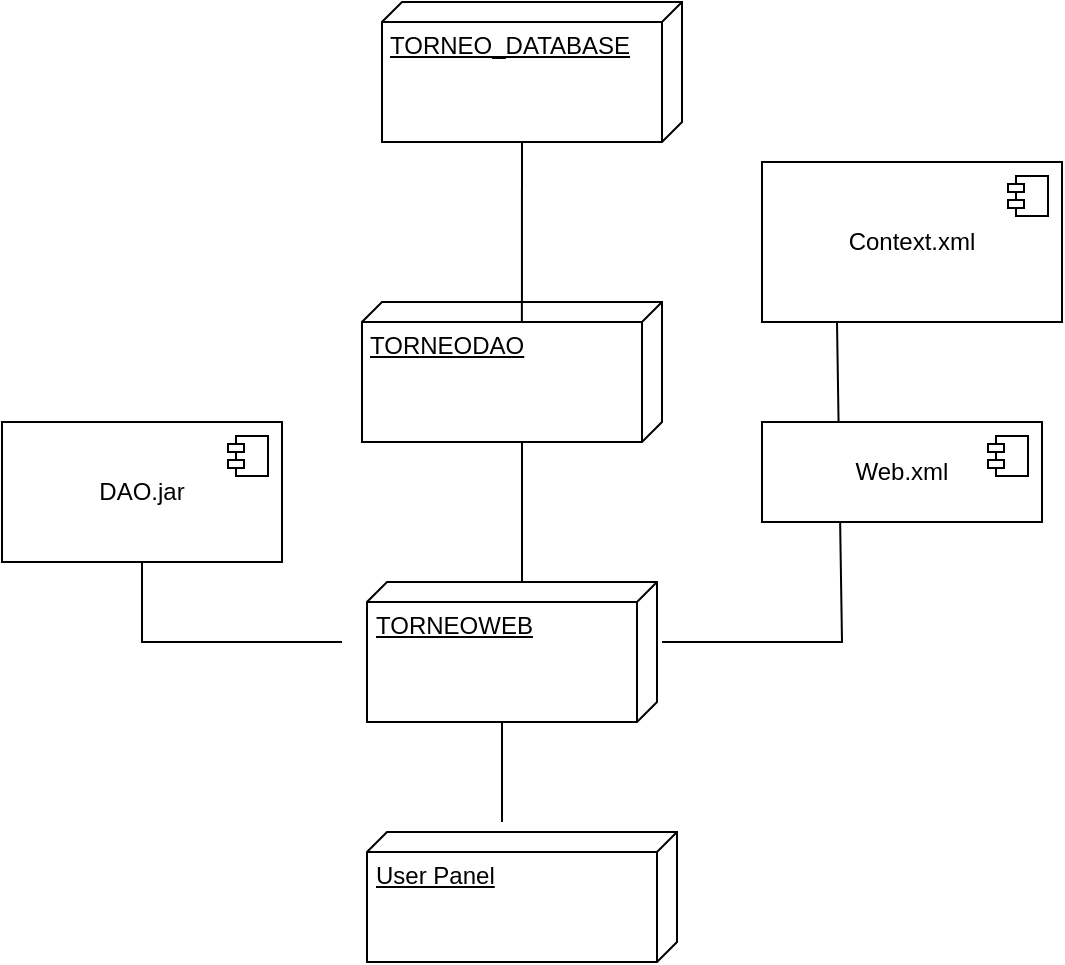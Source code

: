 <mxfile version="22.1.7" type="device" pages="2">
  <diagram name="Page-1" id="b5b7bab2-c9e2-2cf4-8b2a-24fd1a2a6d21">
    <mxGraphModel dx="1120" dy="438" grid="1" gridSize="10" guides="1" tooltips="1" connect="1" arrows="1" fold="1" page="1" pageScale="1" pageWidth="827" pageHeight="1169" background="none" math="0" shadow="0">
      <root>
        <mxCell id="0" />
        <mxCell id="1" parent="0" />
        <mxCell id="VTu_6owPPKENYw1O4ueS-3" value="TORNEO_DATABASE" style="verticalAlign=top;align=left;spacingTop=8;spacingLeft=2;spacingRight=12;shape=cube;size=10;direction=south;fontStyle=4;html=1;whiteSpace=wrap;" vertex="1" parent="1">
          <mxGeometry x="260" y="50" width="150" height="70" as="geometry" />
        </mxCell>
        <mxCell id="VTu_6owPPKENYw1O4ueS-4" value="TORNEODAO" style="verticalAlign=top;align=left;spacingTop=8;spacingLeft=2;spacingRight=12;shape=cube;size=10;direction=south;fontStyle=4;html=1;whiteSpace=wrap;" vertex="1" parent="1">
          <mxGeometry x="250" y="200" width="150" height="70" as="geometry" />
        </mxCell>
        <mxCell id="VTu_6owPPKENYw1O4ueS-5" value="DAO.jar" style="html=1;dropTarget=0;whiteSpace=wrap;" vertex="1" parent="1">
          <mxGeometry x="70" y="260" width="140" height="70" as="geometry" />
        </mxCell>
        <mxCell id="VTu_6owPPKENYw1O4ueS-6" value="" style="shape=module;jettyWidth=8;jettyHeight=4;" vertex="1" parent="VTu_6owPPKENYw1O4ueS-5">
          <mxGeometry x="1" width="20" height="20" relative="1" as="geometry">
            <mxPoint x="-27" y="7" as="offset" />
          </mxGeometry>
        </mxCell>
        <mxCell id="VTu_6owPPKENYw1O4ueS-7" value="TORNEOWEB" style="verticalAlign=top;align=left;spacingTop=8;spacingLeft=2;spacingRight=12;shape=cube;size=10;direction=south;fontStyle=4;html=1;whiteSpace=wrap;" vertex="1" parent="1">
          <mxGeometry x="252.5" y="340" width="145" height="70" as="geometry" />
        </mxCell>
        <mxCell id="VTu_6owPPKENYw1O4ueS-8" value="Context.xml" style="html=1;dropTarget=0;whiteSpace=wrap;" vertex="1" parent="1">
          <mxGeometry x="450" y="130" width="150" height="80" as="geometry" />
        </mxCell>
        <mxCell id="VTu_6owPPKENYw1O4ueS-9" value="" style="shape=module;jettyWidth=8;jettyHeight=4;" vertex="1" parent="VTu_6owPPKENYw1O4ueS-8">
          <mxGeometry x="1" width="20" height="20" relative="1" as="geometry">
            <mxPoint x="-27" y="7" as="offset" />
          </mxGeometry>
        </mxCell>
        <mxCell id="VTu_6owPPKENYw1O4ueS-13" value="" style="endArrow=none;html=1;rounded=0;exitX=0.143;exitY=0.467;exitDx=0;exitDy=0;exitPerimeter=0;entryX=0;entryY=0;entryDx=70;entryDy=80;entryPerimeter=0;" edge="1" parent="1" source="VTu_6owPPKENYw1O4ueS-4" target="VTu_6owPPKENYw1O4ueS-3">
          <mxGeometry width="50" height="50" relative="1" as="geometry">
            <mxPoint x="270" y="170" as="sourcePoint" />
            <mxPoint x="320" y="120" as="targetPoint" />
          </mxGeometry>
        </mxCell>
        <mxCell id="VTu_6owPPKENYw1O4ueS-15" value="" style="endArrow=none;html=1;rounded=0;exitX=0;exitY=0;exitDx=0;exitDy=67.5;exitPerimeter=0;" edge="1" parent="1" source="VTu_6owPPKENYw1O4ueS-7">
          <mxGeometry width="50" height="50" relative="1" as="geometry">
            <mxPoint x="280" y="320" as="sourcePoint" />
            <mxPoint x="330" y="270" as="targetPoint" />
          </mxGeometry>
        </mxCell>
        <mxCell id="VTu_6owPPKENYw1O4ueS-16" value="" style="endArrow=none;html=1;rounded=0;entryX=0.25;entryY=1;entryDx=0;entryDy=0;" edge="1" parent="1" target="VTu_6owPPKENYw1O4ueS-8">
          <mxGeometry width="50" height="50" relative="1" as="geometry">
            <mxPoint x="400" y="370" as="sourcePoint" />
            <mxPoint x="480" y="220" as="targetPoint" />
            <Array as="points">
              <mxPoint x="490" y="370" />
            </Array>
          </mxGeometry>
        </mxCell>
        <mxCell id="VTu_6owPPKENYw1O4ueS-17" value="" style="endArrow=none;html=1;rounded=0;" edge="1" parent="1">
          <mxGeometry width="50" height="50" relative="1" as="geometry">
            <mxPoint x="240" y="370" as="sourcePoint" />
            <mxPoint x="140" y="330" as="targetPoint" />
            <Array as="points">
              <mxPoint x="140" y="370" />
            </Array>
          </mxGeometry>
        </mxCell>
        <mxCell id="VTu_6owPPKENYw1O4ueS-18" value="User Panel" style="verticalAlign=top;align=left;spacingTop=8;spacingLeft=2;spacingRight=12;shape=cube;size=10;direction=south;fontStyle=4;html=1;whiteSpace=wrap;" vertex="1" parent="1">
          <mxGeometry x="252.5" y="465" width="155" height="65" as="geometry" />
        </mxCell>
        <mxCell id="VTu_6owPPKENYw1O4ueS-19" value="" style="endArrow=none;html=1;rounded=0;" edge="1" parent="1">
          <mxGeometry width="50" height="50" relative="1" as="geometry">
            <mxPoint x="320" y="460" as="sourcePoint" />
            <mxPoint x="320" y="410" as="targetPoint" />
          </mxGeometry>
        </mxCell>
        <mxCell id="VTu_6owPPKENYw1O4ueS-20" value="Web.xml" style="html=1;dropTarget=0;whiteSpace=wrap;" vertex="1" parent="1">
          <mxGeometry x="450" y="260" width="140" height="50" as="geometry" />
        </mxCell>
        <mxCell id="VTu_6owPPKENYw1O4ueS-21" value="" style="shape=module;jettyWidth=8;jettyHeight=4;" vertex="1" parent="VTu_6owPPKENYw1O4ueS-20">
          <mxGeometry x="1" width="20" height="20" relative="1" as="geometry">
            <mxPoint x="-27" y="7" as="offset" />
          </mxGeometry>
        </mxCell>
      </root>
    </mxGraphModel>
  </diagram>
  <diagram id="1gtSXwBAHMC7y8qH6W31" name="Page-2">
    <mxGraphModel dx="1970" dy="472" grid="1" gridSize="10" guides="1" tooltips="1" connect="1" arrows="1" fold="1" page="1" pageScale="1" pageWidth="850" pageHeight="1100" math="0" shadow="0">
      <root>
        <mxCell id="0" />
        <mxCell id="1" parent="0" />
        <mxCell id="8KkZ0bILGNVB6a9e__ru-3" value="" style="edgeStyle=orthogonalEdgeStyle;rounded=0;orthogonalLoop=1;jettySize=auto;html=1;" edge="1" parent="1" source="8KkZ0bILGNVB6a9e__ru-1" target="8KkZ0bILGNVB6a9e__ru-2">
          <mxGeometry relative="1" as="geometry" />
        </mxCell>
        <mxCell id="8KkZ0bILGNVB6a9e__ru-38" style="edgeStyle=elbowEdgeStyle;shape=connector;rounded=0;orthogonalLoop=1;jettySize=auto;html=1;exitX=0;exitY=0.333;exitDx=0;exitDy=0;exitPerimeter=0;entryX=1;entryY=0.5;entryDx=0;entryDy=0;labelBackgroundColor=default;strokeColor=default;align=center;verticalAlign=middle;fontFamily=Helvetica;fontSize=11;fontColor=default;endArrow=classic;" edge="1" parent="1" source="8KkZ0bILGNVB6a9e__ru-1" target="8KkZ0bILGNVB6a9e__ru-4">
          <mxGeometry relative="1" as="geometry" />
        </mxCell>
        <mxCell id="8KkZ0bILGNVB6a9e__ru-1" value="Jugador" style="shape=umlActor;verticalLabelPosition=bottom;verticalAlign=top;html=1;outlineConnect=0;strokeColor=#1C6FFF;" vertex="1" parent="1">
          <mxGeometry x="558" y="236" width="30" height="60" as="geometry" />
        </mxCell>
        <mxCell id="8KkZ0bILGNVB6a9e__ru-40" style="edgeStyle=elbowEdgeStyle;shape=connector;rounded=0;orthogonalLoop=1;jettySize=auto;html=1;exitX=1;exitY=0.333;exitDx=0;exitDy=0;exitPerimeter=0;labelBackgroundColor=default;strokeColor=default;align=center;verticalAlign=middle;fontFamily=Helvetica;fontSize=11;fontColor=default;endArrow=classic;" edge="1" parent="1" source="8KkZ0bILGNVB6a9e__ru-2" target="8KkZ0bILGNVB6a9e__ru-6">
          <mxGeometry relative="1" as="geometry" />
        </mxCell>
        <mxCell id="8KkZ0bILGNVB6a9e__ru-41" style="edgeStyle=elbowEdgeStyle;shape=connector;rounded=0;orthogonalLoop=1;jettySize=auto;html=1;exitX=1;exitY=1;exitDx=0;exitDy=0;exitPerimeter=0;labelBackgroundColor=default;strokeColor=default;align=center;verticalAlign=middle;fontFamily=Helvetica;fontSize=11;fontColor=default;endArrow=classic;" edge="1" parent="1" source="8KkZ0bILGNVB6a9e__ru-2" target="8KkZ0bILGNVB6a9e__ru-10">
          <mxGeometry relative="1" as="geometry" />
        </mxCell>
        <mxCell id="8KkZ0bILGNVB6a9e__ru-42" style="edgeStyle=elbowEdgeStyle;shape=connector;rounded=0;orthogonalLoop=1;jettySize=auto;html=1;exitX=0;exitY=0.333;exitDx=0;exitDy=0;exitPerimeter=0;labelBackgroundColor=default;strokeColor=default;align=center;verticalAlign=middle;fontFamily=Helvetica;fontSize=11;fontColor=default;endArrow=classic;" edge="1" parent="1" source="8KkZ0bILGNVB6a9e__ru-2">
          <mxGeometry relative="1" as="geometry">
            <mxPoint x="480" y="460" as="targetPoint" />
          </mxGeometry>
        </mxCell>
        <mxCell id="8KkZ0bILGNVB6a9e__ru-43" style="edgeStyle=elbowEdgeStyle;shape=connector;rounded=0;orthogonalLoop=1;jettySize=auto;html=1;exitX=0.25;exitY=0.1;exitDx=0;exitDy=0;exitPerimeter=0;labelBackgroundColor=default;strokeColor=default;align=center;verticalAlign=middle;fontFamily=Helvetica;fontSize=11;fontColor=default;endArrow=classic;" edge="1" parent="1" source="8KkZ0bILGNVB6a9e__ru-2" target="8KkZ0bILGNVB6a9e__ru-7">
          <mxGeometry relative="1" as="geometry" />
        </mxCell>
        <mxCell id="8KkZ0bILGNVB6a9e__ru-2" value="Usuario en general" style="shape=umlActor;verticalLabelPosition=bottom;verticalAlign=top;html=1;outlineConnect=0;strokeColor=#1C6FFF;" vertex="1" parent="1">
          <mxGeometry x="558" y="418" width="30" height="60" as="geometry" />
        </mxCell>
        <mxCell id="8KkZ0bILGNVB6a9e__ru-4" value="Unirse a un equipo" style="ellipse;whiteSpace=wrap;html=1;strokeColor=#3014BA;" vertex="1" parent="1">
          <mxGeometry x="398" y="156" width="120" height="80" as="geometry" />
        </mxCell>
        <mxCell id="8KkZ0bILGNVB6a9e__ru-5" value="Realizar incripción" style="ellipse;whiteSpace=wrap;html=1;strokeColor=#3014BA;" vertex="1" parent="1">
          <mxGeometry x="648" y="206" width="120" height="80" as="geometry" />
        </mxCell>
        <mxCell id="8KkZ0bILGNVB6a9e__ru-6" value="Consultar tabla de posiciones" style="ellipse;whiteSpace=wrap;html=1;strokeColor=#3014BA;" vertex="1" parent="1">
          <mxGeometry x="658" y="346" width="120" height="80" as="geometry" />
        </mxCell>
        <mxCell id="8KkZ0bILGNVB6a9e__ru-7" value="Consultar información general" style="ellipse;whiteSpace=wrap;html=1;strokeColor=#3014BA;" vertex="1" parent="1">
          <mxGeometry x="368" y="316" width="120" height="80" as="geometry" />
        </mxCell>
        <mxCell id="8KkZ0bILGNVB6a9e__ru-8" value="Consultar rol de juegos" style="ellipse;whiteSpace=wrap;html=1;strokeColor=#3718D6;" vertex="1" parent="1">
          <mxGeometry x="358" y="426" width="120" height="80" as="geometry" />
        </mxCell>
        <mxCell id="8KkZ0bILGNVB6a9e__ru-10" value="Consultar resultados de un grupo" style="ellipse;whiteSpace=wrap;html=1;strokeColor=#3014BA;" vertex="1" parent="1">
          <mxGeometry x="518" y="526" width="120" height="80" as="geometry" />
        </mxCell>
        <mxCell id="8KkZ0bILGNVB6a9e__ru-11" value="Se une a un equipo dando el token de autorización.&lt;br&gt;Un jugador puede pertenecer a más de un equipo siempre que a los equipos participen en torneos diferentes&amp;nbsp;" style="shape=note;whiteSpace=wrap;html=1;backgroundOutline=1;darkOpacity=0.05;" vertex="1" parent="1">
          <mxGeometry x="528" y="16" width="220" height="130" as="geometry" />
        </mxCell>
        <mxCell id="8KkZ0bILGNVB6a9e__ru-47" style="edgeStyle=elbowEdgeStyle;shape=connector;rounded=0;orthogonalLoop=1;jettySize=auto;html=1;exitX=1;exitY=0.333;exitDx=0;exitDy=0;exitPerimeter=0;labelBackgroundColor=default;strokeColor=default;align=center;verticalAlign=middle;fontFamily=Helvetica;fontSize=11;fontColor=default;endArrow=classic;" edge="1" parent="1" source="8KkZ0bILGNVB6a9e__ru-13" target="8KkZ0bILGNVB6a9e__ru-19">
          <mxGeometry relative="1" as="geometry" />
        </mxCell>
        <mxCell id="8KkZ0bILGNVB6a9e__ru-48" style="edgeStyle=elbowEdgeStyle;shape=connector;rounded=0;orthogonalLoop=1;jettySize=auto;html=1;exitX=0.75;exitY=0.1;exitDx=0;exitDy=0;exitPerimeter=0;entryX=0;entryY=0.5;entryDx=0;entryDy=0;labelBackgroundColor=default;strokeColor=default;align=center;verticalAlign=middle;fontFamily=Helvetica;fontSize=11;fontColor=default;endArrow=classic;" edge="1" parent="1" source="8KkZ0bILGNVB6a9e__ru-13" target="8KkZ0bILGNVB6a9e__ru-17">
          <mxGeometry relative="1" as="geometry" />
        </mxCell>
        <mxCell id="8KkZ0bILGNVB6a9e__ru-57" style="edgeStyle=elbowEdgeStyle;shape=connector;rounded=0;orthogonalLoop=1;jettySize=auto;html=1;exitX=0;exitY=1;exitDx=0;exitDy=0;exitPerimeter=0;entryX=0;entryY=0.5;entryDx=0;entryDy=0;labelBackgroundColor=default;strokeColor=default;align=center;verticalAlign=middle;fontFamily=Helvetica;fontSize=11;fontColor=default;endArrow=classic;" edge="1" parent="1" source="8KkZ0bILGNVB6a9e__ru-13" target="8KkZ0bILGNVB6a9e__ru-29">
          <mxGeometry relative="1" as="geometry">
            <Array as="points">
              <mxPoint x="-150" y="440" />
            </Array>
          </mxGeometry>
        </mxCell>
        <mxCell id="8KkZ0bILGNVB6a9e__ru-13" value="Admin Torneos" style="shape=umlActor;verticalLabelPosition=bottom;verticalAlign=top;html=1;outlineConnect=0;fontFamily=Helvetica;fontSize=11;fontColor=default;strokeColor=#1C6FFF;" vertex="1" parent="1">
          <mxGeometry x="90" y="240" width="30" height="60" as="geometry" />
        </mxCell>
        <mxCell id="8KkZ0bILGNVB6a9e__ru-54" style="edgeStyle=elbowEdgeStyle;shape=connector;rounded=0;orthogonalLoop=1;jettySize=auto;html=1;exitX=1;exitY=0.333;exitDx=0;exitDy=0;exitPerimeter=0;entryX=0;entryY=1;entryDx=0;entryDy=0;labelBackgroundColor=default;strokeColor=default;align=center;verticalAlign=middle;fontFamily=Helvetica;fontSize=11;fontColor=default;endArrow=classic;" edge="1" parent="1" source="8KkZ0bILGNVB6a9e__ru-14" target="8KkZ0bILGNVB6a9e__ru-27">
          <mxGeometry relative="1" as="geometry" />
        </mxCell>
        <mxCell id="8KkZ0bILGNVB6a9e__ru-56" style="edgeStyle=elbowEdgeStyle;shape=connector;rounded=0;orthogonalLoop=1;jettySize=auto;html=1;exitX=0;exitY=1;exitDx=0;exitDy=0;exitPerimeter=0;entryX=0.5;entryY=0;entryDx=0;entryDy=0;labelBackgroundColor=default;strokeColor=default;align=center;verticalAlign=middle;fontFamily=Helvetica;fontSize=11;fontColor=default;endArrow=classic;" edge="1" parent="1" source="8KkZ0bILGNVB6a9e__ru-14" target="8KkZ0bILGNVB6a9e__ru-29">
          <mxGeometry relative="1" as="geometry" />
        </mxCell>
        <mxCell id="8KkZ0bILGNVB6a9e__ru-14" value="Juez" style="shape=umlActor;verticalLabelPosition=bottom;verticalAlign=top;html=1;outlineConnect=0;fontFamily=Helvetica;fontSize=11;fontColor=default;strokeColor=#1C6FFF;" vertex="1" parent="1">
          <mxGeometry x="-38" y="445" width="30" height="60" as="geometry" />
        </mxCell>
        <mxCell id="8KkZ0bILGNVB6a9e__ru-32" value="" style="edgeStyle=elbowEdgeStyle;shape=connector;rounded=0;orthogonalLoop=1;jettySize=auto;html=1;labelBackgroundColor=default;strokeColor=default;align=center;verticalAlign=middle;fontFamily=Helvetica;fontSize=11;fontColor=default;endArrow=classic;" edge="1" parent="1" source="8KkZ0bILGNVB6a9e__ru-15" target="8KkZ0bILGNVB6a9e__ru-31">
          <mxGeometry relative="1" as="geometry" />
        </mxCell>
        <mxCell id="8KkZ0bILGNVB6a9e__ru-59" style="edgeStyle=elbowEdgeStyle;shape=connector;rounded=0;orthogonalLoop=1;jettySize=auto;html=1;exitX=0;exitY=1;exitDx=0;exitDy=0;exitPerimeter=0;entryX=1;entryY=0.5;entryDx=0;entryDy=0;labelBackgroundColor=default;strokeColor=default;align=center;verticalAlign=middle;fontFamily=Helvetica;fontSize=11;fontColor=default;endArrow=classic;" edge="1" parent="1" source="8KkZ0bILGNVB6a9e__ru-15" target="8KkZ0bILGNVB6a9e__ru-30">
          <mxGeometry relative="1" as="geometry" />
        </mxCell>
        <mxCell id="8KkZ0bILGNVB6a9e__ru-60" style="edgeStyle=elbowEdgeStyle;shape=connector;rounded=0;orthogonalLoop=1;jettySize=auto;html=1;exitX=1;exitY=0.333;exitDx=0;exitDy=0;exitPerimeter=0;entryX=0;entryY=0.5;entryDx=0;entryDy=0;labelBackgroundColor=default;strokeColor=default;align=center;verticalAlign=middle;fontFamily=Helvetica;fontSize=11;fontColor=default;endArrow=classic;" edge="1" parent="1" source="8KkZ0bILGNVB6a9e__ru-15" target="8KkZ0bILGNVB6a9e__ru-33">
          <mxGeometry relative="1" as="geometry" />
        </mxCell>
        <mxCell id="8KkZ0bILGNVB6a9e__ru-62" style="edgeStyle=elbowEdgeStyle;shape=connector;rounded=0;orthogonalLoop=1;jettySize=auto;html=1;exitX=1;exitY=1;exitDx=0;exitDy=0;exitPerimeter=0;entryX=0;entryY=0;entryDx=0;entryDy=0;labelBackgroundColor=default;strokeColor=default;align=center;verticalAlign=middle;fontFamily=Helvetica;fontSize=11;fontColor=default;endArrow=classic;" edge="1" parent="1" source="8KkZ0bILGNVB6a9e__ru-15" target="8KkZ0bILGNVB6a9e__ru-34">
          <mxGeometry relative="1" as="geometry" />
        </mxCell>
        <mxCell id="8KkZ0bILGNVB6a9e__ru-15" value="Capitan de equipo" style="shape=umlActor;verticalLabelPosition=bottom;verticalAlign=top;html=1;outlineConnect=0;fontFamily=Helvetica;fontSize=11;fontColor=default;strokeColor=#1C6FFF;" vertex="1" parent="1">
          <mxGeometry x="190" y="526" width="30" height="60" as="geometry" />
        </mxCell>
        <mxCell id="8KkZ0bILGNVB6a9e__ru-16" value="Modificar informacion general de torneo" style="ellipse;whiteSpace=wrap;html=1;fontFamily=Helvetica;fontSize=11;fontColor=default;" vertex="1" parent="1">
          <mxGeometry x="130" y="80" width="160" height="80" as="geometry" />
        </mxCell>
        <mxCell id="8KkZ0bILGNVB6a9e__ru-17" value="Crear torneo" style="ellipse;whiteSpace=wrap;html=1;fontFamily=Helvetica;fontSize=11;fontColor=default;strokeColor=#3014BA;" vertex="1" parent="1">
          <mxGeometry x="190" y="186" width="150" height="54" as="geometry" />
        </mxCell>
        <mxCell id="8KkZ0bILGNVB6a9e__ru-19" value="Eliminar torneo" style="ellipse;whiteSpace=wrap;html=1;fontFamily=Helvetica;fontSize=11;fontColor=default;" vertex="1" parent="1">
          <mxGeometry x="195" y="256" width="140" height="54" as="geometry" />
        </mxCell>
        <mxCell id="8KkZ0bILGNVB6a9e__ru-20" value="CRUD Grupos" style="ellipse;whiteSpace=wrap;html=1;fontFamily=Helvetica;fontSize=11;fontColor=default;" vertex="1" parent="1">
          <mxGeometry x="-20" y="80" width="120" height="50" as="geometry" />
        </mxCell>
        <mxCell id="8KkZ0bILGNVB6a9e__ru-21" value="CRUD&amp;nbsp; rol de juegos" style="ellipse;whiteSpace=wrap;html=1;fontFamily=Helvetica;fontSize=11;fontColor=default;" vertex="1" parent="1">
          <mxGeometry x="-110" y="136" width="120" height="54" as="geometry" />
        </mxCell>
        <mxCell id="8KkZ0bILGNVB6a9e__ru-22" value="Autoriza cambio de equipo" style="ellipse;whiteSpace=wrap;html=1;fontFamily=Helvetica;fontSize=11;fontColor=default;" vertex="1" parent="1">
          <mxGeometry x="-130" y="210" width="140" height="54" as="geometry" />
        </mxCell>
        <mxCell id="8KkZ0bILGNVB6a9e__ru-23" value="Autorizar capitan" style="ellipse;whiteSpace=wrap;html=1;fontFamily=Helvetica;fontSize=11;fontColor=default;" vertex="1" parent="1">
          <mxGeometry x="-120" y="286" width="120" height="44" as="geometry" />
        </mxCell>
        <mxCell id="8KkZ0bILGNVB6a9e__ru-26" value="Cancela Torneo" style="ellipse;whiteSpace=wrap;html=1;fontFamily=Helvetica;fontSize=11;fontColor=default;" vertex="1" parent="1">
          <mxGeometry x="185" y="356" width="120" height="40" as="geometry" />
        </mxCell>
        <mxCell id="8KkZ0bILGNVB6a9e__ru-27" value="Registrar resultado de un juego" style="ellipse;whiteSpace=wrap;html=1;fontFamily=Helvetica;fontSize=11;fontColor=default;" vertex="1" parent="1">
          <mxGeometry x="30" y="396" width="120" height="54" as="geometry" />
        </mxCell>
        <mxCell id="8KkZ0bILGNVB6a9e__ru-28" value="Consultar cedula de juego" style="ellipse;whiteSpace=wrap;html=1;fontFamily=Helvetica;fontSize=11;fontColor=default;" vertex="1" parent="1">
          <mxGeometry x="30" y="500" width="120" height="50" as="geometry" />
        </mxCell>
        <mxCell id="8KkZ0bILGNVB6a9e__ru-29" value="Create, Update cedula Juego" style="ellipse;whiteSpace=wrap;html=1;fontFamily=Helvetica;fontSize=11;fontColor=default;" vertex="1" parent="1">
          <mxGeometry x="-120" y="560" width="120" height="60" as="geometry" />
        </mxCell>
        <mxCell id="8KkZ0bILGNVB6a9e__ru-30" value="Consultar token de autorización" style="ellipse;whiteSpace=wrap;html=1;fontFamily=Helvetica;fontSize=11;fontColor=default;" vertex="1" parent="1">
          <mxGeometry x="20" y="620" width="120" height="60" as="geometry" />
        </mxCell>
        <mxCell id="8KkZ0bILGNVB6a9e__ru-31" value="Cambiar capitán" style="ellipse;whiteSpace=wrap;html=1;fontFamily=Helvetica;fontSize=11;fontColor=default;" vertex="1" parent="1">
          <mxGeometry x="150" y="680" width="120" height="80" as="geometry" />
        </mxCell>
        <mxCell id="8KkZ0bILGNVB6a9e__ru-33" value="Inscribir equipo" style="ellipse;whiteSpace=wrap;html=1;fontFamily=Helvetica;fontSize=11;fontColor=default;" vertex="1" parent="1">
          <mxGeometry x="270" y="510" width="120" height="60" as="geometry" />
        </mxCell>
        <mxCell id="8KkZ0bILGNVB6a9e__ru-34" value="Aceptar jugador" style="ellipse;whiteSpace=wrap;html=1;fontFamily=Helvetica;fontSize=11;fontColor=default;" vertex="1" parent="1">
          <mxGeometry x="305" y="640" width="120" height="80" as="geometry" />
        </mxCell>
        <mxCell id="8KkZ0bILGNVB6a9e__ru-35" value="El equipo se inscribe a un Torneo en particular.&amp;nbsp;&lt;br&gt;Al inscribir el equipo obtendrá un token de autorización para que los jugadores se den de alta en su equipo y otro para cambios" style="shape=note;whiteSpace=wrap;html=1;backgroundOutline=1;darkOpacity=0.05;fontFamily=Helvetica;fontSize=11;fontColor=default;" vertex="1" parent="1">
          <mxGeometry x="488" y="640" width="252" height="90" as="geometry" />
        </mxCell>
        <mxCell id="8KkZ0bILGNVB6a9e__ru-37" value="" style="endArrow=none;dashed=1;html=1;rounded=0;labelBackgroundColor=default;strokeColor=default;align=center;verticalAlign=middle;fontFamily=Helvetica;fontSize=11;fontColor=default;shape=connector;exitX=0.5;exitY=0;exitDx=0;exitDy=0;exitPerimeter=0;" edge="1" parent="1" source="8KkZ0bILGNVB6a9e__ru-1">
          <mxGeometry width="50" height="50" relative="1" as="geometry">
            <mxPoint x="570" y="230" as="sourcePoint" />
            <mxPoint x="570" y="150" as="targetPoint" />
            <Array as="points" />
          </mxGeometry>
        </mxCell>
        <mxCell id="8KkZ0bILGNVB6a9e__ru-39" style="edgeStyle=elbowEdgeStyle;shape=connector;rounded=0;orthogonalLoop=1;jettySize=auto;html=1;exitX=1;exitY=0.333;exitDx=0;exitDy=0;exitPerimeter=0;entryX=0.014;entryY=0.434;entryDx=0;entryDy=0;entryPerimeter=0;labelBackgroundColor=default;strokeColor=default;align=center;verticalAlign=middle;fontFamily=Helvetica;fontSize=11;fontColor=default;endArrow=classic;" edge="1" parent="1" source="8KkZ0bILGNVB6a9e__ru-1" target="8KkZ0bILGNVB6a9e__ru-5">
          <mxGeometry relative="1" as="geometry" />
        </mxCell>
        <mxCell id="8KkZ0bILGNVB6a9e__ru-44" style="edgeStyle=elbowEdgeStyle;shape=connector;rounded=0;orthogonalLoop=1;jettySize=auto;html=1;exitX=1;exitY=1;exitDx=0;exitDy=0;exitPerimeter=0;entryX=0.024;entryY=0.277;entryDx=0;entryDy=0;entryPerimeter=0;labelBackgroundColor=default;strokeColor=default;align=center;verticalAlign=middle;fontFamily=Helvetica;fontSize=11;fontColor=default;endArrow=classic;" edge="1" parent="1" source="8KkZ0bILGNVB6a9e__ru-13" target="8KkZ0bILGNVB6a9e__ru-26">
          <mxGeometry relative="1" as="geometry" />
        </mxCell>
        <mxCell id="8KkZ0bILGNVB6a9e__ru-46" value="" style="endArrow=none;html=1;rounded=0;labelBackgroundColor=default;strokeColor=default;align=center;verticalAlign=middle;fontFamily=Helvetica;fontSize=11;fontColor=default;shape=connector;entryX=0;entryY=0.5;entryDx=0;entryDy=0;" edge="1" parent="1" target="8KkZ0bILGNVB6a9e__ru-7">
          <mxGeometry width="50" height="50" relative="1" as="geometry">
            <mxPoint x="130" y="270" as="sourcePoint" />
            <mxPoint x="180" y="220" as="targetPoint" />
            <Array as="points">
              <mxPoint x="200" y="340" />
            </Array>
          </mxGeometry>
        </mxCell>
        <mxCell id="8KkZ0bILGNVB6a9e__ru-49" style="edgeStyle=elbowEdgeStyle;shape=connector;rounded=0;orthogonalLoop=1;jettySize=auto;html=1;exitX=0.5;exitY=0;exitDx=0;exitDy=0;exitPerimeter=0;entryX=0.039;entryY=0.752;entryDx=0;entryDy=0;entryPerimeter=0;labelBackgroundColor=default;strokeColor=default;align=center;verticalAlign=middle;fontFamily=Helvetica;fontSize=11;fontColor=default;endArrow=classic;" edge="1" parent="1" source="8KkZ0bILGNVB6a9e__ru-13" target="8KkZ0bILGNVB6a9e__ru-16">
          <mxGeometry relative="1" as="geometry" />
        </mxCell>
        <mxCell id="8KkZ0bILGNVB6a9e__ru-50" style="edgeStyle=elbowEdgeStyle;shape=connector;rounded=0;orthogonalLoop=1;jettySize=auto;html=1;exitX=0.25;exitY=0.1;exitDx=0;exitDy=0;exitPerimeter=0;entryX=0.693;entryY=1.066;entryDx=0;entryDy=0;entryPerimeter=0;labelBackgroundColor=default;strokeColor=default;align=center;verticalAlign=middle;fontFamily=Helvetica;fontSize=11;fontColor=default;endArrow=classic;" edge="1" parent="1" source="8KkZ0bILGNVB6a9e__ru-13" target="8KkZ0bILGNVB6a9e__ru-20">
          <mxGeometry relative="1" as="geometry" />
        </mxCell>
        <mxCell id="8KkZ0bILGNVB6a9e__ru-51" style="edgeStyle=elbowEdgeStyle;shape=connector;rounded=0;orthogonalLoop=1;jettySize=auto;html=1;exitX=0;exitY=0.333;exitDx=0;exitDy=0;exitPerimeter=0;entryX=1.015;entryY=0.584;entryDx=0;entryDy=0;entryPerimeter=0;labelBackgroundColor=default;strokeColor=default;align=center;verticalAlign=middle;fontFamily=Helvetica;fontSize=11;fontColor=default;endArrow=classic;" edge="1" parent="1" source="8KkZ0bILGNVB6a9e__ru-13" target="8KkZ0bILGNVB6a9e__ru-22">
          <mxGeometry relative="1" as="geometry" />
        </mxCell>
        <mxCell id="8KkZ0bILGNVB6a9e__ru-52" style="edgeStyle=elbowEdgeStyle;shape=connector;rounded=0;orthogonalLoop=1;jettySize=auto;html=1;exitX=0;exitY=1;exitDx=0;exitDy=0;exitPerimeter=0;entryX=1.026;entryY=0.62;entryDx=0;entryDy=0;entryPerimeter=0;labelBackgroundColor=default;strokeColor=default;align=center;verticalAlign=middle;fontFamily=Helvetica;fontSize=11;fontColor=default;endArrow=classic;" edge="1" parent="1" source="8KkZ0bILGNVB6a9e__ru-13" target="8KkZ0bILGNVB6a9e__ru-23">
          <mxGeometry relative="1" as="geometry">
            <Array as="points">
              <mxPoint x="60" y="320" />
            </Array>
          </mxGeometry>
        </mxCell>
        <mxCell id="8KkZ0bILGNVB6a9e__ru-53" style="edgeStyle=elbowEdgeStyle;shape=connector;rounded=0;orthogonalLoop=1;jettySize=auto;html=1;exitX=0.25;exitY=0.1;exitDx=0;exitDy=0;exitPerimeter=0;entryX=0.977;entryY=0.639;entryDx=0;entryDy=0;entryPerimeter=0;labelBackgroundColor=default;strokeColor=default;align=center;verticalAlign=middle;fontFamily=Helvetica;fontSize=11;fontColor=default;endArrow=classic;" edge="1" parent="1" source="8KkZ0bILGNVB6a9e__ru-13" target="8KkZ0bILGNVB6a9e__ru-21">
          <mxGeometry relative="1" as="geometry" />
        </mxCell>
        <mxCell id="8KkZ0bILGNVB6a9e__ru-55" style="edgeStyle=elbowEdgeStyle;shape=connector;rounded=0;orthogonalLoop=1;jettySize=auto;html=1;exitX=1;exitY=0.333;exitDx=0;exitDy=0;exitPerimeter=0;entryX=0;entryY=0.4;entryDx=0;entryDy=0;entryPerimeter=0;labelBackgroundColor=default;strokeColor=default;align=center;verticalAlign=middle;fontFamily=Helvetica;fontSize=11;fontColor=default;endArrow=classic;" edge="1" parent="1" source="8KkZ0bILGNVB6a9e__ru-14" target="8KkZ0bILGNVB6a9e__ru-28">
          <mxGeometry relative="1" as="geometry" />
        </mxCell>
        <mxCell id="8KkZ0bILGNVB6a9e__ru-58" style="edgeStyle=elbowEdgeStyle;shape=connector;rounded=0;orthogonalLoop=1;jettySize=auto;html=1;exitX=1;exitY=0.5;exitDx=0;exitDy=0;entryX=0;entryY=0.333;entryDx=0;entryDy=0;entryPerimeter=0;labelBackgroundColor=default;strokeColor=default;align=center;verticalAlign=middle;fontFamily=Helvetica;fontSize=11;fontColor=default;endArrow=classic;" edge="1" parent="1" source="8KkZ0bILGNVB6a9e__ru-28" target="8KkZ0bILGNVB6a9e__ru-15">
          <mxGeometry relative="1" as="geometry" />
        </mxCell>
        <mxCell id="8KkZ0bILGNVB6a9e__ru-61" value="" style="endArrow=none;dashed=1;html=1;dashPattern=1 3;strokeWidth=2;rounded=0;labelBackgroundColor=default;strokeColor=default;align=center;verticalAlign=middle;fontFamily=Helvetica;fontSize=11;fontColor=default;shape=connector;exitX=0;exitY=0;exitDx=0;exitDy=0;exitPerimeter=0;" edge="1" parent="1" source="8KkZ0bILGNVB6a9e__ru-35">
          <mxGeometry width="50" height="50" relative="1" as="geometry">
            <mxPoint x="280" y="620" as="sourcePoint" />
            <mxPoint x="330" y="570" as="targetPoint" />
          </mxGeometry>
        </mxCell>
      </root>
    </mxGraphModel>
  </diagram>
</mxfile>
